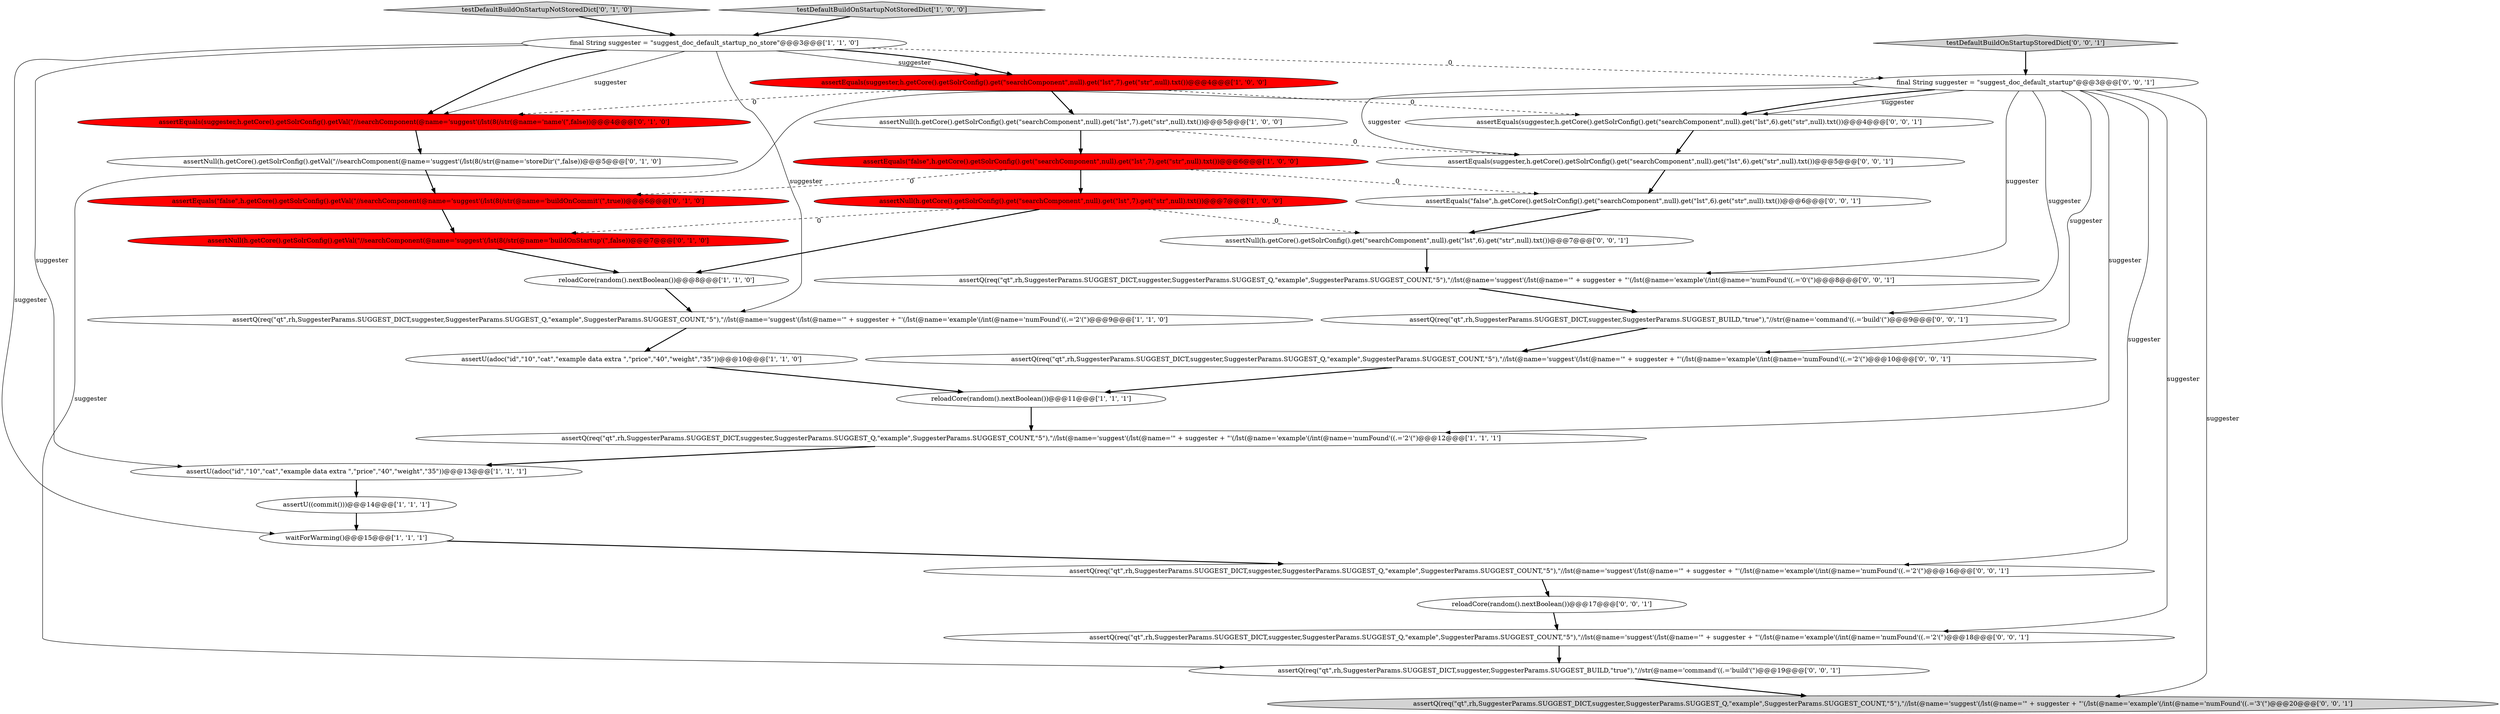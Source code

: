 digraph {
5 [style = filled, label = "assertEquals(suggester,h.getCore().getSolrConfig().get(\"searchComponent\",null).get(\"lst\",7).get(\"str\",null).txt())@@@4@@@['1', '0', '0']", fillcolor = red, shape = ellipse image = "AAA1AAABBB1BBB"];
0 [style = filled, label = "reloadCore(random().nextBoolean())@@@8@@@['1', '1', '0']", fillcolor = white, shape = ellipse image = "AAA0AAABBB1BBB"];
26 [style = filled, label = "assertQ(req(\"qt\",rh,SuggesterParams.SUGGEST_DICT,suggester,SuggesterParams.SUGGEST_BUILD,\"true\"),\"//str(@name='command'((.='build'(\")@@@19@@@['0', '0', '1']", fillcolor = white, shape = ellipse image = "AAA0AAABBB3BBB"];
27 [style = filled, label = "testDefaultBuildOnStartupStoredDict['0', '0', '1']", fillcolor = lightgray, shape = diamond image = "AAA0AAABBB3BBB"];
28 [style = filled, label = "final String suggester = \"suggest_doc_default_startup\"@@@3@@@['0', '0', '1']", fillcolor = white, shape = ellipse image = "AAA0AAABBB3BBB"];
7 [style = filled, label = "assertU((commit()))@@@14@@@['1', '1', '1']", fillcolor = white, shape = ellipse image = "AAA0AAABBB1BBB"];
17 [style = filled, label = "assertNull(h.getCore().getSolrConfig().getVal(\"//searchComponent(@name='suggest'(/lst(8(/str(@name='buildOnStartup'(\",false))@@@7@@@['0', '1', '0']", fillcolor = red, shape = ellipse image = "AAA1AAABBB2BBB"];
6 [style = filled, label = "final String suggester = \"suggest_doc_default_startup_no_store\"@@@3@@@['1', '1', '0']", fillcolor = white, shape = ellipse image = "AAA0AAABBB1BBB"];
8 [style = filled, label = "assertU(adoc(\"id\",\"10\",\"cat\",\"example data extra \",\"price\",\"40\",\"weight\",\"35\"))@@@10@@@['1', '1', '0']", fillcolor = white, shape = ellipse image = "AAA0AAABBB1BBB"];
20 [style = filled, label = "assertQ(req(\"qt\",rh,SuggesterParams.SUGGEST_DICT,suggester,SuggesterParams.SUGGEST_Q,\"example\",SuggesterParams.SUGGEST_COUNT,\"5\"),\"//lst(@name='suggest'(/lst(@name='\" + suggester + \"'(/lst(@name='example'(/int(@name='numFound'((.='2'(\")@@@18@@@['0', '0', '1']", fillcolor = white, shape = ellipse image = "AAA0AAABBB3BBB"];
13 [style = filled, label = "assertNull(h.getCore().getSolrConfig().get(\"searchComponent\",null).get(\"lst\",7).get(\"str\",null).txt())@@@5@@@['1', '0', '0']", fillcolor = white, shape = ellipse image = "AAA0AAABBB1BBB"];
23 [style = filled, label = "reloadCore(random().nextBoolean())@@@17@@@['0', '0', '1']", fillcolor = white, shape = ellipse image = "AAA0AAABBB3BBB"];
22 [style = filled, label = "assertQ(req(\"qt\",rh,SuggesterParams.SUGGEST_DICT,suggester,SuggesterParams.SUGGEST_Q,\"example\",SuggesterParams.SUGGEST_COUNT,\"5\"),\"//lst(@name='suggest'(/lst(@name='\" + suggester + \"'(/lst(@name='example'(/int(@name='numFound'((.='2'(\")@@@10@@@['0', '0', '1']", fillcolor = white, shape = ellipse image = "AAA0AAABBB3BBB"];
29 [style = filled, label = "assertEquals(suggester,h.getCore().getSolrConfig().get(\"searchComponent\",null).get(\"lst\",6).get(\"str\",null).txt())@@@5@@@['0', '0', '1']", fillcolor = white, shape = ellipse image = "AAA0AAABBB3BBB"];
19 [style = filled, label = "assertQ(req(\"qt\",rh,SuggesterParams.SUGGEST_DICT,suggester,SuggesterParams.SUGGEST_BUILD,\"true\"),\"//str(@name='command'((.='build'(\")@@@9@@@['0', '0', '1']", fillcolor = white, shape = ellipse image = "AAA0AAABBB3BBB"];
21 [style = filled, label = "assertQ(req(\"qt\",rh,SuggesterParams.SUGGEST_DICT,suggester,SuggesterParams.SUGGEST_Q,\"example\",SuggesterParams.SUGGEST_COUNT,\"5\"),\"//lst(@name='suggest'(/lst(@name='\" + suggester + \"'(/lst(@name='example'(/int(@name='numFound'((.='3'(\")@@@20@@@['0', '0', '1']", fillcolor = lightgray, shape = ellipse image = "AAA0AAABBB3BBB"];
11 [style = filled, label = "assertQ(req(\"qt\",rh,SuggesterParams.SUGGEST_DICT,suggester,SuggesterParams.SUGGEST_Q,\"example\",SuggesterParams.SUGGEST_COUNT,\"5\"),\"//lst(@name='suggest'(/lst(@name='\" + suggester + \"'(/lst(@name='example'(/int(@name='numFound'((.='2'(\")@@@12@@@['1', '1', '1']", fillcolor = white, shape = ellipse image = "AAA0AAABBB1BBB"];
24 [style = filled, label = "assertEquals(suggester,h.getCore().getSolrConfig().get(\"searchComponent\",null).get(\"lst\",6).get(\"str\",null).txt())@@@4@@@['0', '0', '1']", fillcolor = white, shape = ellipse image = "AAA0AAABBB3BBB"];
2 [style = filled, label = "assertNull(h.getCore().getSolrConfig().get(\"searchComponent\",null).get(\"lst\",7).get(\"str\",null).txt())@@@7@@@['1', '0', '0']", fillcolor = red, shape = ellipse image = "AAA1AAABBB1BBB"];
12 [style = filled, label = "assertU(adoc(\"id\",\"10\",\"cat\",\"example data extra \",\"price\",\"40\",\"weight\",\"35\"))@@@13@@@['1', '1', '1']", fillcolor = white, shape = ellipse image = "AAA0AAABBB1BBB"];
32 [style = filled, label = "assertEquals(\"false\",h.getCore().getSolrConfig().get(\"searchComponent\",null).get(\"lst\",6).get(\"str\",null).txt())@@@6@@@['0', '0', '1']", fillcolor = white, shape = ellipse image = "AAA0AAABBB3BBB"];
3 [style = filled, label = "assertEquals(\"false\",h.getCore().getSolrConfig().get(\"searchComponent\",null).get(\"lst\",7).get(\"str\",null).txt())@@@6@@@['1', '0', '0']", fillcolor = red, shape = ellipse image = "AAA1AAABBB1BBB"];
14 [style = filled, label = "assertNull(h.getCore().getSolrConfig().getVal(\"//searchComponent(@name='suggest'(/lst(8(/str(@name='storeDir'(\",false))@@@5@@@['0', '1', '0']", fillcolor = white, shape = ellipse image = "AAA0AAABBB2BBB"];
15 [style = filled, label = "testDefaultBuildOnStartupNotStoredDict['0', '1', '0']", fillcolor = lightgray, shape = diamond image = "AAA0AAABBB2BBB"];
31 [style = filled, label = "assertQ(req(\"qt\",rh,SuggesterParams.SUGGEST_DICT,suggester,SuggesterParams.SUGGEST_Q,\"example\",SuggesterParams.SUGGEST_COUNT,\"5\"),\"//lst(@name='suggest'(/lst(@name='\" + suggester + \"'(/lst(@name='example'(/int(@name='numFound'((.='2'(\")@@@16@@@['0', '0', '1']", fillcolor = white, shape = ellipse image = "AAA0AAABBB3BBB"];
4 [style = filled, label = "assertQ(req(\"qt\",rh,SuggesterParams.SUGGEST_DICT,suggester,SuggesterParams.SUGGEST_Q,\"example\",SuggesterParams.SUGGEST_COUNT,\"5\"),\"//lst(@name='suggest'(/lst(@name='\" + suggester + \"'(/lst(@name='example'(/int(@name='numFound'((.='2'(\")@@@9@@@['1', '1', '0']", fillcolor = white, shape = ellipse image = "AAA0AAABBB1BBB"];
16 [style = filled, label = "assertEquals(suggester,h.getCore().getSolrConfig().getVal(\"//searchComponent(@name='suggest'(/lst(8(/str(@name='name'(\",false))@@@4@@@['0', '1', '0']", fillcolor = red, shape = ellipse image = "AAA1AAABBB2BBB"];
30 [style = filled, label = "assertQ(req(\"qt\",rh,SuggesterParams.SUGGEST_DICT,suggester,SuggesterParams.SUGGEST_Q,\"example\",SuggesterParams.SUGGEST_COUNT,\"5\"),\"//lst(@name='suggest'(/lst(@name='\" + suggester + \"'(/lst(@name='example'(/int(@name='numFound'((.='0'(\")@@@8@@@['0', '0', '1']", fillcolor = white, shape = ellipse image = "AAA0AAABBB3BBB"];
18 [style = filled, label = "assertEquals(\"false\",h.getCore().getSolrConfig().getVal(\"//searchComponent(@name='suggest'(/lst(8(/str(@name='buildOnCommit'(\",true))@@@6@@@['0', '1', '0']", fillcolor = red, shape = ellipse image = "AAA1AAABBB2BBB"];
9 [style = filled, label = "reloadCore(random().nextBoolean())@@@11@@@['1', '1', '1']", fillcolor = white, shape = ellipse image = "AAA0AAABBB1BBB"];
10 [style = filled, label = "testDefaultBuildOnStartupNotStoredDict['1', '0', '0']", fillcolor = lightgray, shape = diamond image = "AAA0AAABBB1BBB"];
1 [style = filled, label = "waitForWarming()@@@15@@@['1', '1', '1']", fillcolor = white, shape = ellipse image = "AAA0AAABBB1BBB"];
25 [style = filled, label = "assertNull(h.getCore().getSolrConfig().get(\"searchComponent\",null).get(\"lst\",6).get(\"str\",null).txt())@@@7@@@['0', '0', '1']", fillcolor = white, shape = ellipse image = "AAA0AAABBB3BBB"];
6->4 [style = solid, label="suggester"];
23->20 [style = bold, label=""];
7->1 [style = bold, label=""];
31->23 [style = bold, label=""];
9->11 [style = bold, label=""];
28->22 [style = solid, label="suggester"];
20->26 [style = bold, label=""];
13->29 [style = dashed, label="0"];
25->30 [style = bold, label=""];
3->18 [style = dashed, label="0"];
27->28 [style = bold, label=""];
22->9 [style = bold, label=""];
5->24 [style = dashed, label="0"];
28->11 [style = solid, label="suggester"];
18->17 [style = bold, label=""];
28->24 [style = solid, label="suggester"];
11->12 [style = bold, label=""];
15->6 [style = bold, label=""];
24->29 [style = bold, label=""];
28->31 [style = solid, label="suggester"];
6->5 [style = solid, label="suggester"];
28->20 [style = solid, label="suggester"];
2->17 [style = dashed, label="0"];
10->6 [style = bold, label=""];
28->21 [style = solid, label="suggester"];
12->7 [style = bold, label=""];
26->21 [style = bold, label=""];
6->12 [style = solid, label="suggester"];
5->16 [style = dashed, label="0"];
6->1 [style = solid, label="suggester"];
6->5 [style = bold, label=""];
30->19 [style = bold, label=""];
6->28 [style = dashed, label="0"];
28->26 [style = solid, label="suggester"];
2->0 [style = bold, label=""];
17->0 [style = bold, label=""];
13->3 [style = bold, label=""];
3->2 [style = bold, label=""];
0->4 [style = bold, label=""];
6->16 [style = bold, label=""];
28->19 [style = solid, label="suggester"];
5->13 [style = bold, label=""];
29->32 [style = bold, label=""];
28->30 [style = solid, label="suggester"];
32->25 [style = bold, label=""];
8->9 [style = bold, label=""];
2->25 [style = dashed, label="0"];
28->24 [style = bold, label=""];
4->8 [style = bold, label=""];
16->14 [style = bold, label=""];
14->18 [style = bold, label=""];
3->32 [style = dashed, label="0"];
1->31 [style = bold, label=""];
28->29 [style = solid, label="suggester"];
19->22 [style = bold, label=""];
6->16 [style = solid, label="suggester"];
}
